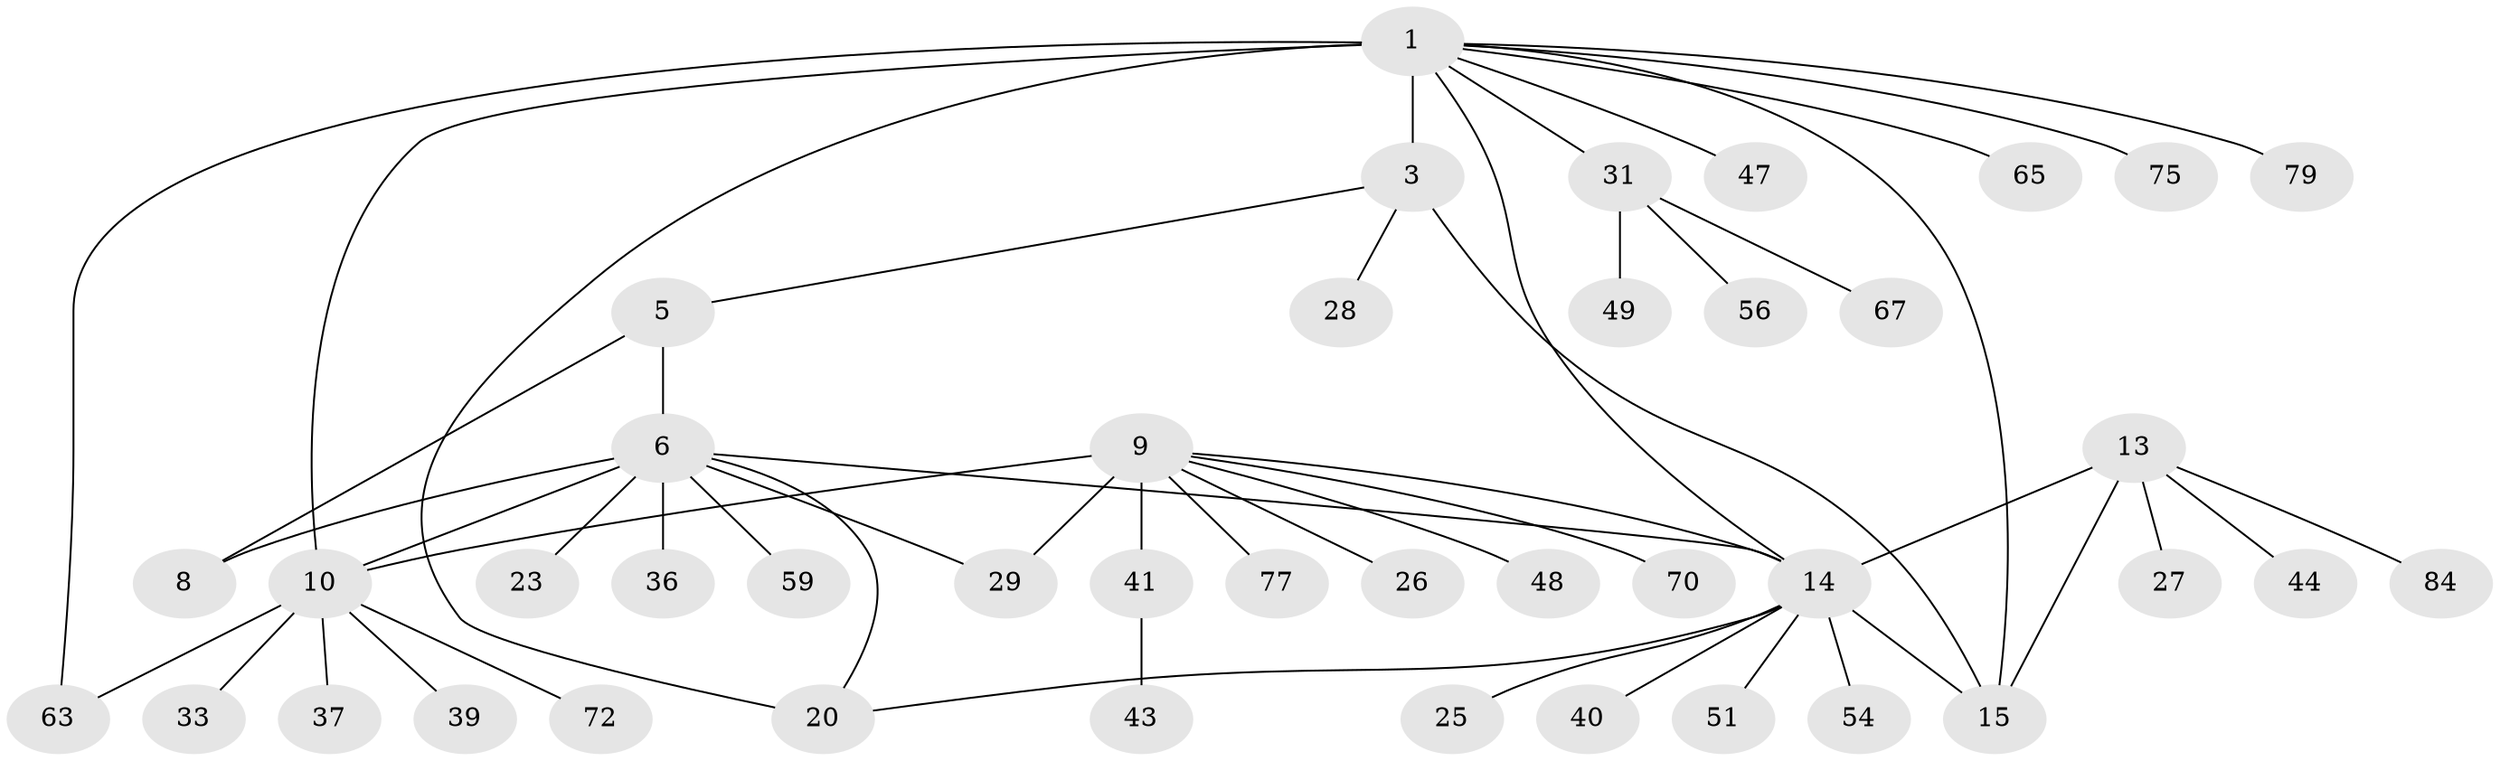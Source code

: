 // original degree distribution, {6: 0.09523809523809523, 5: 0.047619047619047616, 7: 0.023809523809523808, 4: 0.023809523809523808, 10: 0.011904761904761904, 3: 0.03571428571428571, 9: 0.011904761904761904, 8: 0.023809523809523808, 11: 0.011904761904761904, 2: 0.17857142857142858, 1: 0.5357142857142857}
// Generated by graph-tools (version 1.1) at 2025/15/03/09/25 04:15:53]
// undirected, 42 vertices, 52 edges
graph export_dot {
graph [start="1"]
  node [color=gray90,style=filled];
  1 [super="+46+17+2+73"];
  3 [super="+34"];
  5;
  6 [super="+7+53"];
  8;
  9 [super="+50+12"];
  10 [super="+11"];
  13;
  14 [super="+55+52+16+66+71+60"];
  15 [super="+22+58"];
  20 [super="+30"];
  23;
  25;
  26 [super="+74"];
  27;
  28;
  29 [super="+82"];
  31;
  33;
  36;
  37;
  39;
  40 [super="+45"];
  41;
  43 [super="+61"];
  44;
  47;
  48 [super="+68"];
  49;
  51;
  54;
  56;
  59;
  63;
  65;
  67;
  70;
  72 [super="+83"];
  75;
  77;
  79;
  84;
  1 -- 3 [weight=3];
  1 -- 10 [weight=3];
  1 -- 20 [weight=2];
  1 -- 75;
  1 -- 47;
  1 -- 14 [weight=2];
  1 -- 15;
  1 -- 65;
  1 -- 31;
  1 -- 63;
  1 -- 79;
  3 -- 5;
  3 -- 15;
  3 -- 28;
  5 -- 6 [weight=2];
  5 -- 8;
  6 -- 8 [weight=2];
  6 -- 10 [weight=2];
  6 -- 20;
  6 -- 36;
  6 -- 59;
  6 -- 23;
  6 -- 14 [weight=2];
  6 -- 29;
  9 -- 10 [weight=4];
  9 -- 26;
  9 -- 29;
  9 -- 48;
  9 -- 70;
  9 -- 77;
  9 -- 14;
  9 -- 41;
  10 -- 72;
  10 -- 33;
  10 -- 37;
  10 -- 39;
  10 -- 63;
  13 -- 14 [weight=2];
  13 -- 15;
  13 -- 27;
  13 -- 44;
  13 -- 84;
  14 -- 15 [weight=2];
  14 -- 25;
  14 -- 40;
  14 -- 51;
  14 -- 20;
  14 -- 54;
  31 -- 49;
  31 -- 56;
  31 -- 67;
  41 -- 43;
}
